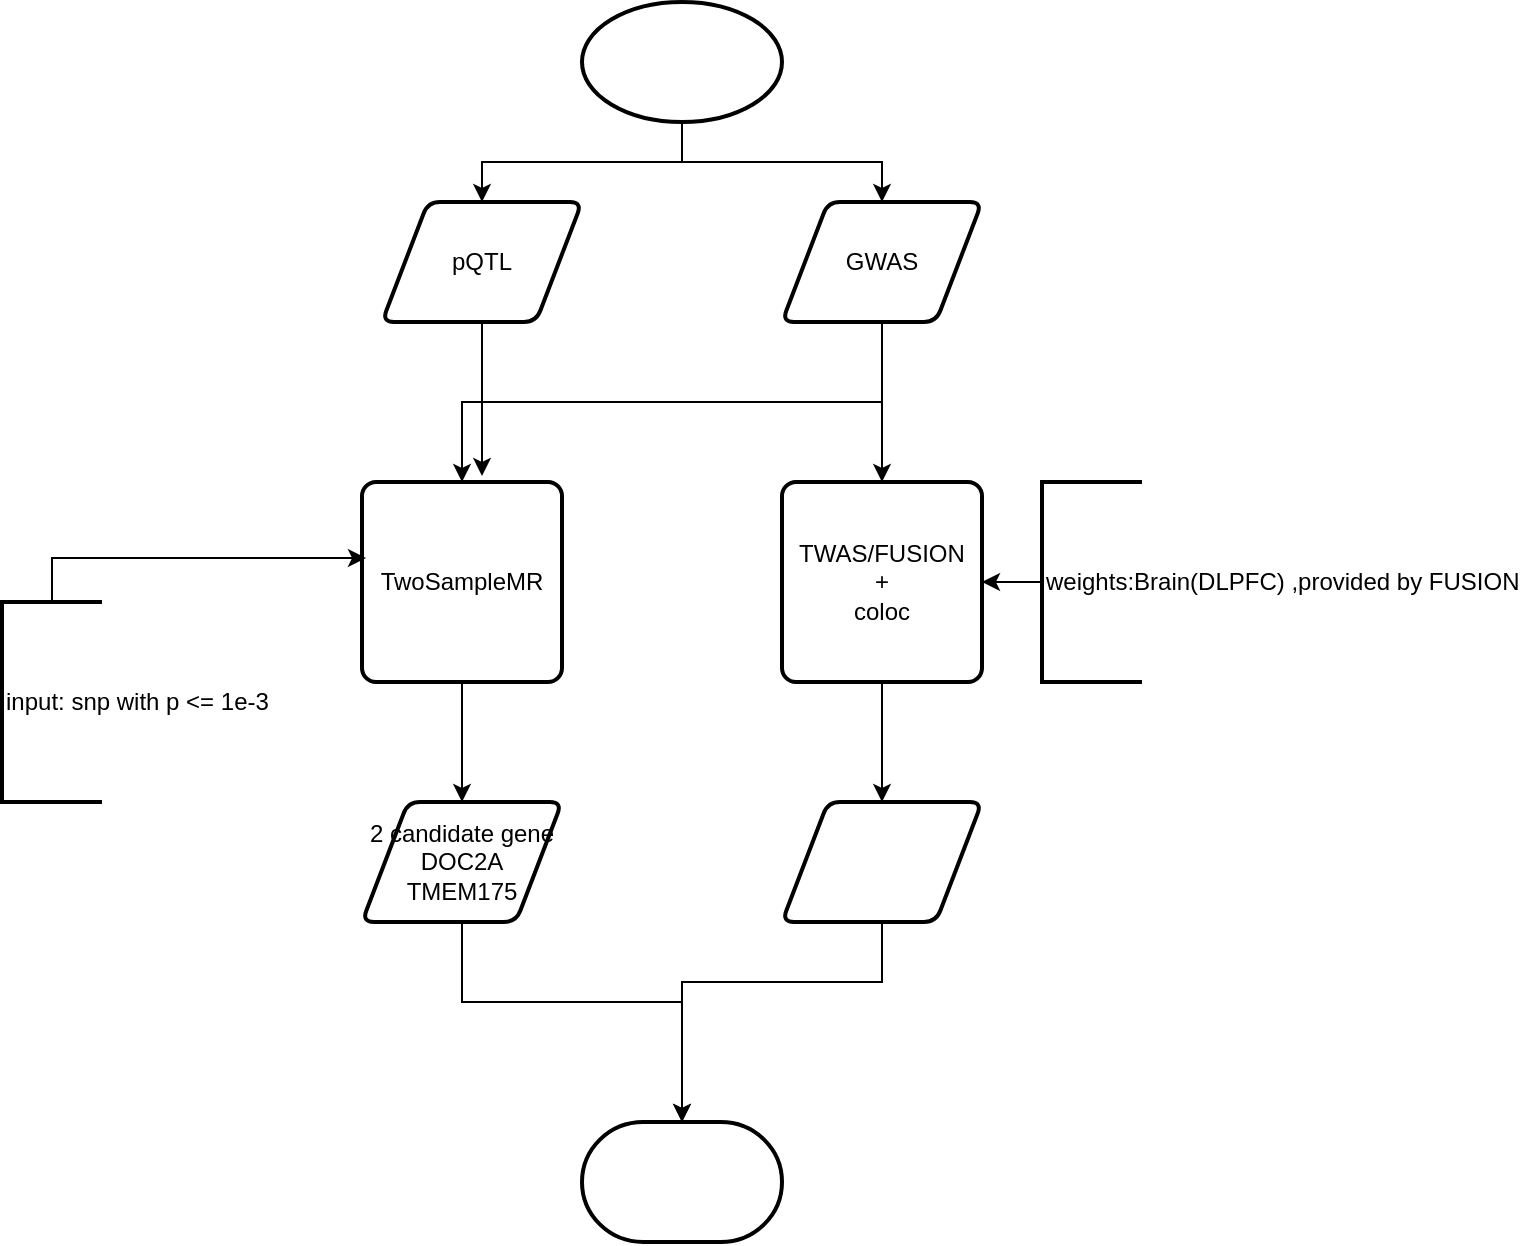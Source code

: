 <mxfile version="17.5.0" type="github">
  <diagram id="C5RBs43oDa-KdzZeNtuy" name="Page-1">
    <mxGraphModel dx="818" dy="965" grid="1" gridSize="10" guides="1" tooltips="1" connect="1" arrows="1" fold="1" page="1" pageScale="1" pageWidth="827" pageHeight="1169" math="0" shadow="0">
      <root>
        <mxCell id="WIyWlLk6GJQsqaUBKTNV-0" />
        <mxCell id="WIyWlLk6GJQsqaUBKTNV-1" parent="WIyWlLk6GJQsqaUBKTNV-0" />
        <mxCell id="3HVXW9suQ6SYdaEqqMiQ-4" style="edgeStyle=orthogonalEdgeStyle;rounded=0;orthogonalLoop=1;jettySize=auto;html=1;" edge="1" parent="WIyWlLk6GJQsqaUBKTNV-1" source="3HVXW9suQ6SYdaEqqMiQ-0" target="3HVXW9suQ6SYdaEqqMiQ-1">
          <mxGeometry relative="1" as="geometry" />
        </mxCell>
        <mxCell id="3HVXW9suQ6SYdaEqqMiQ-5" style="edgeStyle=orthogonalEdgeStyle;rounded=0;orthogonalLoop=1;jettySize=auto;html=1;" edge="1" parent="WIyWlLk6GJQsqaUBKTNV-1" source="3HVXW9suQ6SYdaEqqMiQ-0" target="3HVXW9suQ6SYdaEqqMiQ-2">
          <mxGeometry relative="1" as="geometry" />
        </mxCell>
        <mxCell id="3HVXW9suQ6SYdaEqqMiQ-0" value="" style="strokeWidth=2;html=1;shape=mxgraph.flowchart.start_1;whiteSpace=wrap;" vertex="1" parent="WIyWlLk6GJQsqaUBKTNV-1">
          <mxGeometry x="330" y="40" width="100" height="60" as="geometry" />
        </mxCell>
        <mxCell id="3HVXW9suQ6SYdaEqqMiQ-15" style="edgeStyle=orthogonalEdgeStyle;rounded=0;orthogonalLoop=1;jettySize=auto;html=1;entryX=0.6;entryY=-0.03;entryDx=0;entryDy=0;entryPerimeter=0;" edge="1" parent="WIyWlLk6GJQsqaUBKTNV-1" source="3HVXW9suQ6SYdaEqqMiQ-1" target="3HVXW9suQ6SYdaEqqMiQ-13">
          <mxGeometry relative="1" as="geometry" />
        </mxCell>
        <mxCell id="3HVXW9suQ6SYdaEqqMiQ-1" value="pQTL" style="shape=parallelogram;html=1;strokeWidth=2;perimeter=parallelogramPerimeter;whiteSpace=wrap;rounded=1;arcSize=12;size=0.23;" vertex="1" parent="WIyWlLk6GJQsqaUBKTNV-1">
          <mxGeometry x="230" y="140" width="100" height="60" as="geometry" />
        </mxCell>
        <mxCell id="3HVXW9suQ6SYdaEqqMiQ-7" style="edgeStyle=orthogonalEdgeStyle;rounded=0;orthogonalLoop=1;jettySize=auto;html=1;entryX=0.5;entryY=0;entryDx=0;entryDy=0;" edge="1" parent="WIyWlLk6GJQsqaUBKTNV-1" source="3HVXW9suQ6SYdaEqqMiQ-2" target="3HVXW9suQ6SYdaEqqMiQ-6">
          <mxGeometry relative="1" as="geometry" />
        </mxCell>
        <mxCell id="3HVXW9suQ6SYdaEqqMiQ-14" style="edgeStyle=orthogonalEdgeStyle;rounded=0;orthogonalLoop=1;jettySize=auto;html=1;entryX=0.5;entryY=0;entryDx=0;entryDy=0;exitX=0.5;exitY=1;exitDx=0;exitDy=0;" edge="1" parent="WIyWlLk6GJQsqaUBKTNV-1" source="3HVXW9suQ6SYdaEqqMiQ-2" target="3HVXW9suQ6SYdaEqqMiQ-13">
          <mxGeometry relative="1" as="geometry">
            <mxPoint x="350" y="250" as="targetPoint" />
            <Array as="points">
              <mxPoint x="480" y="240" />
              <mxPoint x="270" y="240" />
            </Array>
          </mxGeometry>
        </mxCell>
        <mxCell id="3HVXW9suQ6SYdaEqqMiQ-2" value="GWAS" style="shape=parallelogram;html=1;strokeWidth=2;perimeter=parallelogramPerimeter;whiteSpace=wrap;rounded=1;arcSize=12;size=0.23;" vertex="1" parent="WIyWlLk6GJQsqaUBKTNV-1">
          <mxGeometry x="430" y="140" width="100" height="60" as="geometry" />
        </mxCell>
        <mxCell id="3HVXW9suQ6SYdaEqqMiQ-22" style="edgeStyle=orthogonalEdgeStyle;rounded=0;orthogonalLoop=1;jettySize=auto;html=1;entryX=0.5;entryY=0;entryDx=0;entryDy=0;entryPerimeter=0;" edge="1" parent="WIyWlLk6GJQsqaUBKTNV-1" source="3HVXW9suQ6SYdaEqqMiQ-3" target="3HVXW9suQ6SYdaEqqMiQ-20">
          <mxGeometry relative="1" as="geometry">
            <mxPoint x="380" y="600" as="targetPoint" />
            <Array as="points">
              <mxPoint x="480" y="530" />
              <mxPoint x="380" y="530" />
            </Array>
          </mxGeometry>
        </mxCell>
        <mxCell id="3HVXW9suQ6SYdaEqqMiQ-3" value="" style="shape=parallelogram;html=1;strokeWidth=2;perimeter=parallelogramPerimeter;whiteSpace=wrap;rounded=1;arcSize=12;size=0.23;" vertex="1" parent="WIyWlLk6GJQsqaUBKTNV-1">
          <mxGeometry x="430" y="440" width="100" height="60" as="geometry" />
        </mxCell>
        <mxCell id="3HVXW9suQ6SYdaEqqMiQ-12" style="edgeStyle=orthogonalEdgeStyle;rounded=0;orthogonalLoop=1;jettySize=auto;html=1;entryX=0.5;entryY=0;entryDx=0;entryDy=0;" edge="1" parent="WIyWlLk6GJQsqaUBKTNV-1" source="3HVXW9suQ6SYdaEqqMiQ-6" target="3HVXW9suQ6SYdaEqqMiQ-3">
          <mxGeometry relative="1" as="geometry" />
        </mxCell>
        <mxCell id="3HVXW9suQ6SYdaEqqMiQ-6" value="TWAS/FUSION&lt;br&gt;+&lt;br&gt;coloc" style="rounded=1;whiteSpace=wrap;html=1;absoluteArcSize=1;arcSize=14;strokeWidth=2;" vertex="1" parent="WIyWlLk6GJQsqaUBKTNV-1">
          <mxGeometry x="430" y="280" width="100" height="100" as="geometry" />
        </mxCell>
        <mxCell id="3HVXW9suQ6SYdaEqqMiQ-11" style="edgeStyle=orthogonalEdgeStyle;rounded=0;orthogonalLoop=1;jettySize=auto;html=1;entryX=1;entryY=0.5;entryDx=0;entryDy=0;" edge="1" parent="WIyWlLk6GJQsqaUBKTNV-1" source="3HVXW9suQ6SYdaEqqMiQ-10" target="3HVXW9suQ6SYdaEqqMiQ-6">
          <mxGeometry relative="1" as="geometry" />
        </mxCell>
        <mxCell id="3HVXW9suQ6SYdaEqqMiQ-10" value="weights:Brain(DLPFC) ,provided by FUSION" style="strokeWidth=2;html=1;shape=mxgraph.flowchart.annotation_1;align=left;pointerEvents=1;" vertex="1" parent="WIyWlLk6GJQsqaUBKTNV-1">
          <mxGeometry x="560" y="280" width="50" height="100" as="geometry" />
        </mxCell>
        <mxCell id="3HVXW9suQ6SYdaEqqMiQ-17" style="edgeStyle=orthogonalEdgeStyle;rounded=0;orthogonalLoop=1;jettySize=auto;html=1;" edge="1" parent="WIyWlLk6GJQsqaUBKTNV-1" source="3HVXW9suQ6SYdaEqqMiQ-13" target="3HVXW9suQ6SYdaEqqMiQ-16">
          <mxGeometry relative="1" as="geometry" />
        </mxCell>
        <mxCell id="3HVXW9suQ6SYdaEqqMiQ-13" value="TwoSampleMR" style="rounded=1;whiteSpace=wrap;html=1;absoluteArcSize=1;arcSize=14;strokeWidth=2;" vertex="1" parent="WIyWlLk6GJQsqaUBKTNV-1">
          <mxGeometry x="220" y="280" width="100" height="100" as="geometry" />
        </mxCell>
        <mxCell id="3HVXW9suQ6SYdaEqqMiQ-21" style="edgeStyle=orthogonalEdgeStyle;rounded=0;orthogonalLoop=1;jettySize=auto;html=1;" edge="1" parent="WIyWlLk6GJQsqaUBKTNV-1" source="3HVXW9suQ6SYdaEqqMiQ-16" target="3HVXW9suQ6SYdaEqqMiQ-20">
          <mxGeometry relative="1" as="geometry">
            <Array as="points">
              <mxPoint x="270" y="540" />
              <mxPoint x="380" y="540" />
            </Array>
          </mxGeometry>
        </mxCell>
        <mxCell id="3HVXW9suQ6SYdaEqqMiQ-16" value="2 candidate gene&lt;br&gt;DOC2A&lt;br&gt;TMEM175" style="shape=parallelogram;html=1;strokeWidth=2;perimeter=parallelogramPerimeter;whiteSpace=wrap;rounded=1;arcSize=12;size=0.23;" vertex="1" parent="WIyWlLk6GJQsqaUBKTNV-1">
          <mxGeometry x="220" y="440" width="100" height="60" as="geometry" />
        </mxCell>
        <mxCell id="3HVXW9suQ6SYdaEqqMiQ-19" style="edgeStyle=orthogonalEdgeStyle;rounded=0;orthogonalLoop=1;jettySize=auto;html=1;exitX=0.5;exitY=0;exitDx=0;exitDy=0;exitPerimeter=0;entryX=0.02;entryY=0.38;entryDx=0;entryDy=0;entryPerimeter=0;" edge="1" parent="WIyWlLk6GJQsqaUBKTNV-1" source="3HVXW9suQ6SYdaEqqMiQ-18" target="3HVXW9suQ6SYdaEqqMiQ-13">
          <mxGeometry relative="1" as="geometry" />
        </mxCell>
        <mxCell id="3HVXW9suQ6SYdaEqqMiQ-18" value="input: snp with p &amp;lt;= 1e-3" style="strokeWidth=2;html=1;shape=mxgraph.flowchart.annotation_1;align=left;pointerEvents=1;" vertex="1" parent="WIyWlLk6GJQsqaUBKTNV-1">
          <mxGeometry x="40" y="340" width="50" height="100" as="geometry" />
        </mxCell>
        <mxCell id="3HVXW9suQ6SYdaEqqMiQ-20" value="" style="strokeWidth=2;html=1;shape=mxgraph.flowchart.terminator;whiteSpace=wrap;" vertex="1" parent="WIyWlLk6GJQsqaUBKTNV-1">
          <mxGeometry x="330" y="600" width="100" height="60" as="geometry" />
        </mxCell>
      </root>
    </mxGraphModel>
  </diagram>
</mxfile>
